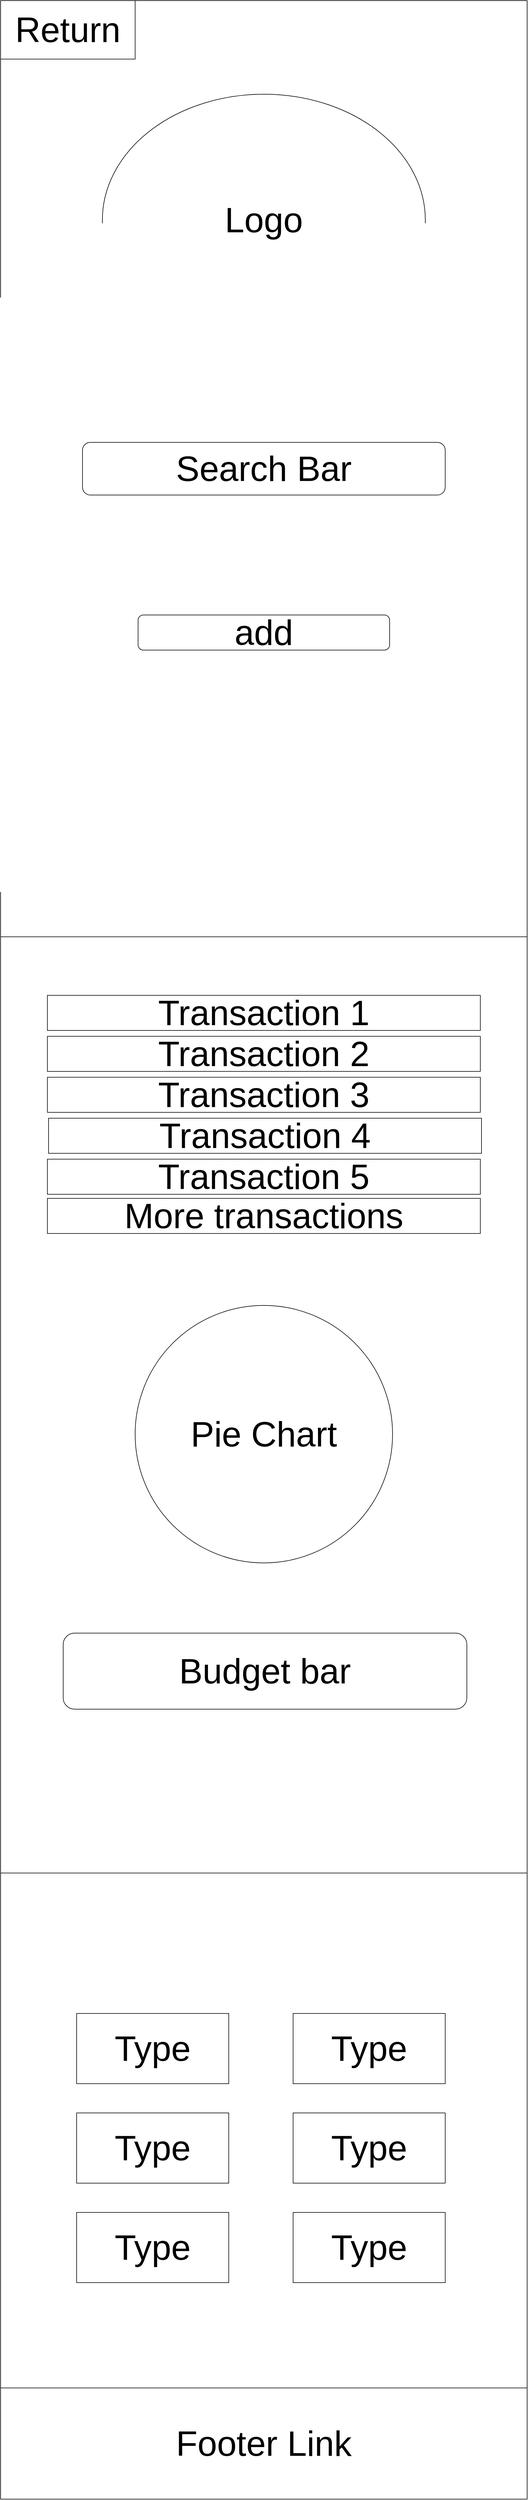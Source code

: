 <mxfile version="15.4.0" type="device" pages="3"><diagram id="hCaRvt64GD5fyXK5HDOL" name="Page-1"><mxGraphModel dx="3840" dy="2410" grid="1" gridSize="10" guides="1" tooltips="1" connect="1" arrows="1" fold="1" page="1" pageScale="1" pageWidth="900" pageHeight="1600" math="0" shadow="0"><root><mxCell id="0"/><mxCell id="1" parent="0"/><mxCell id="irP0bVaLs_SPpstftwpr-24" value="" style="rounded=0;whiteSpace=wrap;html=1;fontSize=60;align=center;" parent="1" vertex="1"><mxGeometry y="1600" width="900" height="1600" as="geometry"/></mxCell><mxCell id="ahGPfc1J0zoaGpYo3Qzn-1" value="" style="rounded=0;whiteSpace=wrap;html=1;" parent="1" vertex="1"><mxGeometry width="900" height="1600" as="geometry"/></mxCell><mxCell id="ahGPfc1J0zoaGpYo3Qzn-3" value="Logo" style="ellipse;whiteSpace=wrap;html=1;fontSize=60;" parent="1" vertex="1"><mxGeometry x="174" y="160" width="552" height="430" as="geometry"/></mxCell><mxCell id="ahGPfc1J0zoaGpYo3Qzn-4" value="Search Bar" style="rounded=1;whiteSpace=wrap;html=1;fontSize=60;" parent="1" vertex="1"><mxGeometry x="140" y="755" width="620" height="90" as="geometry"/></mxCell><mxCell id="ahGPfc1J0zoaGpYo3Qzn-6" value="add" style="rounded=1;whiteSpace=wrap;html=1;fontSize=60;align=center;" parent="1" vertex="1"><mxGeometry x="235" y="1050" width="430" height="60" as="geometry"/></mxCell><mxCell id="irP0bVaLs_SPpstftwpr-12" value="Transaction 1" style="rounded=0;whiteSpace=wrap;html=1;fontSize=60;align=center;" parent="1" vertex="1"><mxGeometry x="80" y="1700" width="740" height="60" as="geometry"/></mxCell><mxCell id="irP0bVaLs_SPpstftwpr-13" value="&lt;span&gt;Transaction 2&lt;/span&gt;" style="rounded=0;whiteSpace=wrap;html=1;fontSize=60;align=center;" parent="1" vertex="1"><mxGeometry x="80" y="1770" width="740" height="60" as="geometry"/></mxCell><mxCell id="irP0bVaLs_SPpstftwpr-15" value="&lt;span&gt;Transaction 3&lt;/span&gt;" style="rounded=0;whiteSpace=wrap;html=1;fontSize=60;align=center;" parent="1" vertex="1"><mxGeometry x="80" y="1840" width="740" height="60" as="geometry"/></mxCell><mxCell id="irP0bVaLs_SPpstftwpr-17" value="&lt;span&gt;Transaction 4&lt;/span&gt;" style="rounded=0;whiteSpace=wrap;html=1;fontSize=60;align=center;" parent="1" vertex="1"><mxGeometry x="82" y="1910" width="740" height="60" as="geometry"/></mxCell><mxCell id="irP0bVaLs_SPpstftwpr-19" value="&lt;span&gt;Transaction 5&lt;/span&gt;" style="rounded=0;whiteSpace=wrap;html=1;fontSize=60;align=center;" parent="1" vertex="1"><mxGeometry x="80" y="1980" width="740" height="60" as="geometry"/></mxCell><mxCell id="irP0bVaLs_SPpstftwpr-20" value="More transactions" style="rounded=0;whiteSpace=wrap;html=1;fontSize=60;align=center;" parent="1" vertex="1"><mxGeometry x="80" y="2047" width="740" height="60" as="geometry"/></mxCell><mxCell id="irP0bVaLs_SPpstftwpr-21" value="Pie Chart" style="ellipse;whiteSpace=wrap;html=1;aspect=fixed;fontSize=60;align=center;" parent="1" vertex="1"><mxGeometry x="230" y="2230" width="440" height="440" as="geometry"/></mxCell><mxCell id="irP0bVaLs_SPpstftwpr-22" value="Budget bar" style="rounded=1;whiteSpace=wrap;html=1;fontSize=60;align=center;" parent="1" vertex="1"><mxGeometry x="107" y="2790" width="690" height="130" as="geometry"/></mxCell><mxCell id="irP0bVaLs_SPpstftwpr-23" value="" style="rounded=0;whiteSpace=wrap;html=1;fontSize=60;align=center;" parent="1" vertex="1"><mxGeometry y="3200" width="900" height="880" as="geometry"/></mxCell><mxCell id="irP0bVaLs_SPpstftwpr-25" value="Type" style="rounded=0;whiteSpace=wrap;html=1;fontSize=60;align=center;" parent="1" vertex="1"><mxGeometry x="130" y="3440" width="260" height="120" as="geometry"/></mxCell><mxCell id="irP0bVaLs_SPpstftwpr-26" value="&lt;span&gt;Type&lt;/span&gt;" style="rounded=0;whiteSpace=wrap;html=1;fontSize=60;align=center;" parent="1" vertex="1"><mxGeometry x="500" y="3440" width="260" height="120" as="geometry"/></mxCell><mxCell id="irP0bVaLs_SPpstftwpr-27" value="&lt;span&gt;Type&lt;/span&gt;" style="rounded=0;whiteSpace=wrap;html=1;fontSize=60;align=center;" parent="1" vertex="1"><mxGeometry x="130" y="3610" width="260" height="120" as="geometry"/></mxCell><mxCell id="irP0bVaLs_SPpstftwpr-28" value="&lt;span&gt;Type&lt;/span&gt;" style="rounded=0;whiteSpace=wrap;html=1;fontSize=60;align=center;" parent="1" vertex="1"><mxGeometry x="500" y="3610" width="260" height="120" as="geometry"/></mxCell><mxCell id="irP0bVaLs_SPpstftwpr-31" value="&lt;span&gt;Type&lt;/span&gt;" style="rounded=0;whiteSpace=wrap;html=1;fontSize=60;align=center;" parent="1" vertex="1"><mxGeometry x="130" y="3780" width="260" height="120" as="geometry"/></mxCell><mxCell id="irP0bVaLs_SPpstftwpr-32" value="&lt;span&gt;Type&lt;/span&gt;" style="rounded=0;whiteSpace=wrap;html=1;fontSize=60;align=center;" parent="1" vertex="1"><mxGeometry x="500" y="3780" width="260" height="120" as="geometry"/></mxCell><mxCell id="1ZdCF8Gdc4Ao7Bp3yzKx-1" value="Return" style="rounded=0;whiteSpace=wrap;html=1;fontSize=60;align=center;" parent="1" vertex="1"><mxGeometry width="230" height="100" as="geometry"/></mxCell><mxCell id="OxOaQAE6P3i7xeoNKHLd-1" value="Footer Link" style="rounded=0;whiteSpace=wrap;html=1;fontSize=60;align=center;" parent="1" vertex="1"><mxGeometry y="4080" width="900" height="190" as="geometry"/></mxCell></root></mxGraphModel></diagram><diagram id="6dBtsf6px7XpCZwpeB8t" name="Page-2"><mxGraphModel dx="2560" dy="1607" grid="1" gridSize="10" guides="1" tooltips="1" connect="1" arrows="1" fold="1" page="1" pageScale="1" pageWidth="900" pageHeight="1600" math="0" shadow="0"><root><mxCell id="QICM5BejLjjvxMkYIH83-0"/><mxCell id="QICM5BejLjjvxMkYIH83-1" parent="QICM5BejLjjvxMkYIH83-0"/><mxCell id="e8UHptB0vd--oaCecakY-18" value="" style="rounded=0;whiteSpace=wrap;html=1;fontSize=60;align=left;" parent="QICM5BejLjjvxMkYIH83-1" vertex="1"><mxGeometry width="900" height="1600" as="geometry"/></mxCell><mxCell id="e8UHptB0vd--oaCecakY-1" value="Recent Transactions" style="swimlane;fontStyle=0;childLayout=stackLayout;horizontal=1;startSize=100;horizontalStack=0;resizeParent=1;resizeParentMax=0;resizeLast=0;collapsible=1;marginBottom=0;fontSize=60;align=left;" parent="QICM5BejLjjvxMkYIH83-1" vertex="1"><mxGeometry y="240" width="900" height="1200" as="geometry"/></mxCell><mxCell id="e8UHptB0vd--oaCecakY-2" value="Item 1" style="text;strokeColor=none;fillColor=none;align=left;verticalAlign=middle;spacingLeft=4;spacingRight=4;overflow=hidden;points=[[0,0.5],[1,0.5]];portConstraint=eastwest;rotatable=0;fontSize=60;" parent="e8UHptB0vd--oaCecakY-1" vertex="1"><mxGeometry y="100" width="900" height="100" as="geometry"/></mxCell><mxCell id="e8UHptB0vd--oaCecakY-3" value="Item 2" style="text;strokeColor=none;fillColor=none;align=left;verticalAlign=middle;spacingLeft=4;spacingRight=4;overflow=hidden;points=[[0,0.5],[1,0.5]];portConstraint=eastwest;rotatable=0;fontSize=60;" parent="e8UHptB0vd--oaCecakY-1" vertex="1"><mxGeometry y="200" width="900" height="100" as="geometry"/></mxCell><mxCell id="e8UHptB0vd--oaCecakY-4" value="Item 3" style="text;strokeColor=none;fillColor=none;align=left;verticalAlign=middle;spacingLeft=4;spacingRight=4;overflow=hidden;points=[[0,0.5],[1,0.5]];portConstraint=eastwest;rotatable=0;fontSize=60;" parent="e8UHptB0vd--oaCecakY-1" vertex="1"><mxGeometry y="300" width="900" height="100" as="geometry"/></mxCell><mxCell id="e8UHptB0vd--oaCecakY-11" value="Item 4" style="text;strokeColor=none;fillColor=none;align=left;verticalAlign=middle;spacingLeft=4;spacingRight=4;overflow=hidden;points=[[0,0.5],[1,0.5]];portConstraint=eastwest;rotatable=0;fontSize=60;" parent="e8UHptB0vd--oaCecakY-1" vertex="1"><mxGeometry y="400" width="900" height="100" as="geometry"/></mxCell><mxCell id="e8UHptB0vd--oaCecakY-10" value="Item 5" style="text;strokeColor=none;fillColor=none;align=left;verticalAlign=middle;spacingLeft=4;spacingRight=4;overflow=hidden;points=[[0,0.5],[1,0.5]];portConstraint=eastwest;rotatable=0;fontSize=60;" parent="e8UHptB0vd--oaCecakY-1" vertex="1"><mxGeometry y="500" width="900" height="100" as="geometry"/></mxCell><mxCell id="e8UHptB0vd--oaCecakY-9" value="Item 6" style="text;strokeColor=none;fillColor=none;align=left;verticalAlign=middle;spacingLeft=4;spacingRight=4;overflow=hidden;points=[[0,0.5],[1,0.5]];portConstraint=eastwest;rotatable=0;fontSize=60;" parent="e8UHptB0vd--oaCecakY-1" vertex="1"><mxGeometry y="600" width="900" height="100" as="geometry"/></mxCell><mxCell id="e8UHptB0vd--oaCecakY-7" value="..." style="text;strokeColor=none;fillColor=none;align=left;verticalAlign=middle;spacingLeft=4;spacingRight=4;overflow=hidden;points=[[0,0.5],[1,0.5]];portConstraint=eastwest;rotatable=0;fontSize=60;" parent="e8UHptB0vd--oaCecakY-1" vertex="1"><mxGeometry y="700" width="900" height="100" as="geometry"/></mxCell><mxCell id="e8UHptB0vd--oaCecakY-6" style="text;strokeColor=none;fillColor=none;align=left;verticalAlign=middle;spacingLeft=4;spacingRight=4;overflow=hidden;points=[[0,0.5],[1,0.5]];portConstraint=eastwest;rotatable=0;fontSize=60;" parent="e8UHptB0vd--oaCecakY-1" vertex="1"><mxGeometry y="800" width="900" height="100" as="geometry"/></mxCell><mxCell id="e8UHptB0vd--oaCecakY-5" style="text;strokeColor=none;fillColor=none;align=left;verticalAlign=middle;spacingLeft=4;spacingRight=4;overflow=hidden;points=[[0,0.5],[1,0.5]];portConstraint=eastwest;rotatable=0;fontSize=60;" parent="e8UHptB0vd--oaCecakY-1" vertex="1"><mxGeometry y="900" width="900" height="100" as="geometry"/></mxCell><mxCell id="e8UHptB0vd--oaCecakY-17" style="text;strokeColor=none;fillColor=none;align=left;verticalAlign=middle;spacingLeft=4;spacingRight=4;overflow=hidden;points=[[0,0.5],[1,0.5]];portConstraint=eastwest;rotatable=0;fontSize=60;" parent="e8UHptB0vd--oaCecakY-1" vertex="1"><mxGeometry y="1000" width="900" height="100" as="geometry"/></mxCell><mxCell id="e8UHptB0vd--oaCecakY-15" style="text;strokeColor=none;fillColor=none;align=left;verticalAlign=middle;spacingLeft=4;spacingRight=4;overflow=hidden;points=[[0,0.5],[1,0.5]];portConstraint=eastwest;rotatable=0;fontSize=60;" parent="e8UHptB0vd--oaCecakY-1" vertex="1"><mxGeometry y="1100" width="900" height="100" as="geometry"/></mxCell><mxCell id="t-n2IGeCLF7ZU-sH4aJY-0" value="Footer Link" style="rounded=0;whiteSpace=wrap;html=1;fontSize=60;align=center;" parent="QICM5BejLjjvxMkYIH83-1" vertex="1"><mxGeometry y="1340" width="900" height="260" as="geometry"/></mxCell><mxCell id="BwY1nArsJ1duwC2h-VdT-0" value="Logo" style="rounded=0;whiteSpace=wrap;html=1;fontSize=60;align=center;" parent="QICM5BejLjjvxMkYIH83-1" vertex="1"><mxGeometry x="5" width="890" height="120" as="geometry"/></mxCell><mxCell id="Ai2Qwi6eNAWuuwJemqLB-1" value="Back" style="rounded=0;whiteSpace=wrap;html=1;fontSize=60;align=center;" vertex="1" parent="QICM5BejLjjvxMkYIH83-1"><mxGeometry y="130" width="210" height="110" as="geometry"/></mxCell></root></mxGraphModel></diagram><diagram id="tRfzteUbcE4hxgV4hC7f" name="Page-3"><mxGraphModel dx="5486" dy="5043" grid="1" gridSize="10" guides="1" tooltips="1" connect="1" arrows="1" fold="1" page="1" pageScale="1" pageWidth="900" pageHeight="1600" math="0" shadow="0"><root><mxCell id="Zj1x2ySD_xJ2IRiKuXdQ-0"/><mxCell id="Zj1x2ySD_xJ2IRiKuXdQ-1" parent="Zj1x2ySD_xJ2IRiKuXdQ-0"/><mxCell id="x8wGdxqT71ZVKzR6JQIs-7" value="Name" style="rounded=0;whiteSpace=wrap;html=1;fontSize=60;align=center;" parent="Zj1x2ySD_xJ2IRiKuXdQ-1" vertex="1"><mxGeometry y="190" width="270" height="100" as="geometry"/></mxCell><mxCell id="x8wGdxqT71ZVKzR6JQIs-8" value="Amount" style="rounded=0;whiteSpace=wrap;html=1;fontSize=60;align=center;" parent="Zj1x2ySD_xJ2IRiKuXdQ-1" vertex="1"><mxGeometry x="240" y="190" width="300" height="100" as="geometry"/></mxCell><mxCell id="x8wGdxqT71ZVKzR6JQIs-9" value="Date" style="rounded=0;whiteSpace=wrap;html=1;fontSize=60;align=center;" parent="Zj1x2ySD_xJ2IRiKuXdQ-1" vertex="1"><mxGeometry x="520" y="190" width="270" height="100" as="geometry"/></mxCell><mxCell id="x8wGdxqT71ZVKzR6JQIs-10" value="Edit" style="rounded=0;whiteSpace=wrap;html=1;fontSize=60;align=center;" parent="Zj1x2ySD_xJ2IRiKuXdQ-1" vertex="1"><mxGeometry x="790" y="190" width="110" height="100" as="geometry"/></mxCell><mxCell id="x8wGdxqT71ZVKzR6JQIs-11" value="Transaction by Category" style="rounded=0;whiteSpace=wrap;html=1;fontSize=60;align=center;" parent="Zj1x2ySD_xJ2IRiKuXdQ-1" vertex="1"><mxGeometry width="900" height="190" as="geometry"/></mxCell><mxCell id="x8wGdxqT71ZVKzR6JQIs-12" value="return" style="rounded=0;whiteSpace=wrap;html=1;fontSize=60;align=center;" parent="Zj1x2ySD_xJ2IRiKuXdQ-1" vertex="1"><mxGeometry width="200" height="60" as="geometry"/></mxCell><mxCell id="x8wGdxqT71ZVKzR6JQIs-13" value="Transaction 1" style="rounded=0;whiteSpace=wrap;html=1;fontSize=60;align=center;" parent="Zj1x2ySD_xJ2IRiKuXdQ-1" vertex="1"><mxGeometry y="290" width="900" height="130" as="geometry"/></mxCell><mxCell id="x8wGdxqT71ZVKzR6JQIs-14" value="Transaction 2" style="rounded=0;whiteSpace=wrap;html=1;fontSize=60;align=center;" parent="Zj1x2ySD_xJ2IRiKuXdQ-1" vertex="1"><mxGeometry y="430" width="900" height="130" as="geometry"/></mxCell><mxCell id="x8wGdxqT71ZVKzR6JQIs-15" value="Transaction 3" style="rounded=0;whiteSpace=wrap;html=1;fontSize=60;align=center;" parent="Zj1x2ySD_xJ2IRiKuXdQ-1" vertex="1"><mxGeometry y="570" width="900" height="130" as="geometry"/></mxCell><mxCell id="x8wGdxqT71ZVKzR6JQIs-16" value="Transaction 4" style="rounded=0;whiteSpace=wrap;html=1;fontSize=60;align=center;" parent="Zj1x2ySD_xJ2IRiKuXdQ-1" vertex="1"><mxGeometry y="710" width="900" height="130" as="geometry"/></mxCell><mxCell id="x8wGdxqT71ZVKzR6JQIs-17" value="Transaction 5" style="rounded=0;whiteSpace=wrap;html=1;fontSize=60;align=center;" parent="Zj1x2ySD_xJ2IRiKuXdQ-1" vertex="1"><mxGeometry y="850" width="900" height="130" as="geometry"/></mxCell><mxCell id="x8wGdxqT71ZVKzR6JQIs-19" value="Logo" style="rounded=0;whiteSpace=wrap;html=1;fontSize=60;align=center;" parent="Zj1x2ySD_xJ2IRiKuXdQ-1" vertex="1"><mxGeometry y="-80" width="900" height="80" as="geometry"/></mxCell></root></mxGraphModel></diagram></mxfile>